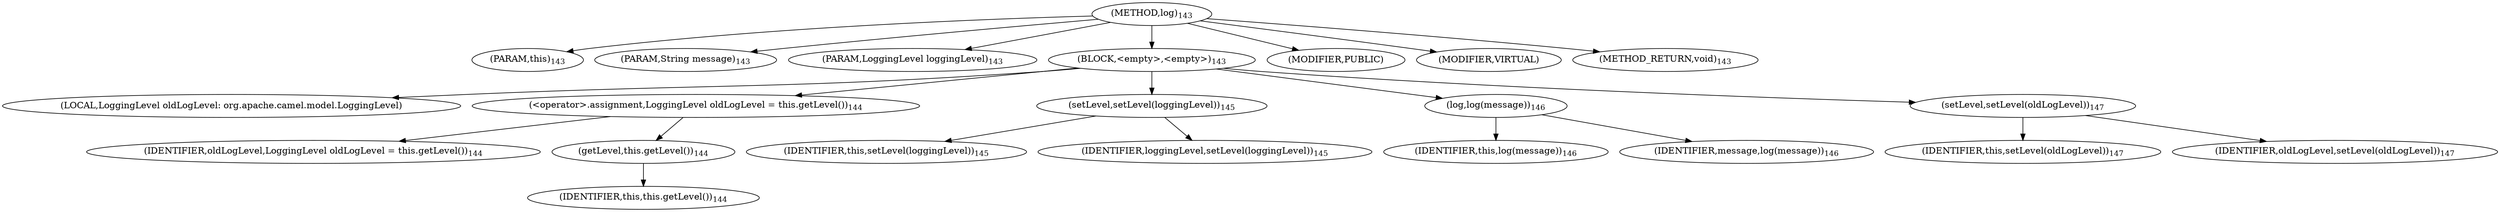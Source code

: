 digraph "log" {  
"356" [label = <(METHOD,log)<SUB>143</SUB>> ]
"34" [label = <(PARAM,this)<SUB>143</SUB>> ]
"357" [label = <(PARAM,String message)<SUB>143</SUB>> ]
"358" [label = <(PARAM,LoggingLevel loggingLevel)<SUB>143</SUB>> ]
"359" [label = <(BLOCK,&lt;empty&gt;,&lt;empty&gt;)<SUB>143</SUB>> ]
"360" [label = <(LOCAL,LoggingLevel oldLogLevel: org.apache.camel.model.LoggingLevel)> ]
"361" [label = <(&lt;operator&gt;.assignment,LoggingLevel oldLogLevel = this.getLevel())<SUB>144</SUB>> ]
"362" [label = <(IDENTIFIER,oldLogLevel,LoggingLevel oldLogLevel = this.getLevel())<SUB>144</SUB>> ]
"363" [label = <(getLevel,this.getLevel())<SUB>144</SUB>> ]
"33" [label = <(IDENTIFIER,this,this.getLevel())<SUB>144</SUB>> ]
"364" [label = <(setLevel,setLevel(loggingLevel))<SUB>145</SUB>> ]
"35" [label = <(IDENTIFIER,this,setLevel(loggingLevel))<SUB>145</SUB>> ]
"365" [label = <(IDENTIFIER,loggingLevel,setLevel(loggingLevel))<SUB>145</SUB>> ]
"366" [label = <(log,log(message))<SUB>146</SUB>> ]
"36" [label = <(IDENTIFIER,this,log(message))<SUB>146</SUB>> ]
"367" [label = <(IDENTIFIER,message,log(message))<SUB>146</SUB>> ]
"368" [label = <(setLevel,setLevel(oldLogLevel))<SUB>147</SUB>> ]
"37" [label = <(IDENTIFIER,this,setLevel(oldLogLevel))<SUB>147</SUB>> ]
"369" [label = <(IDENTIFIER,oldLogLevel,setLevel(oldLogLevel))<SUB>147</SUB>> ]
"370" [label = <(MODIFIER,PUBLIC)> ]
"371" [label = <(MODIFIER,VIRTUAL)> ]
"372" [label = <(METHOD_RETURN,void)<SUB>143</SUB>> ]
  "356" -> "34" 
  "356" -> "357" 
  "356" -> "358" 
  "356" -> "359" 
  "356" -> "370" 
  "356" -> "371" 
  "356" -> "372" 
  "359" -> "360" 
  "359" -> "361" 
  "359" -> "364" 
  "359" -> "366" 
  "359" -> "368" 
  "361" -> "362" 
  "361" -> "363" 
  "363" -> "33" 
  "364" -> "35" 
  "364" -> "365" 
  "366" -> "36" 
  "366" -> "367" 
  "368" -> "37" 
  "368" -> "369" 
}
